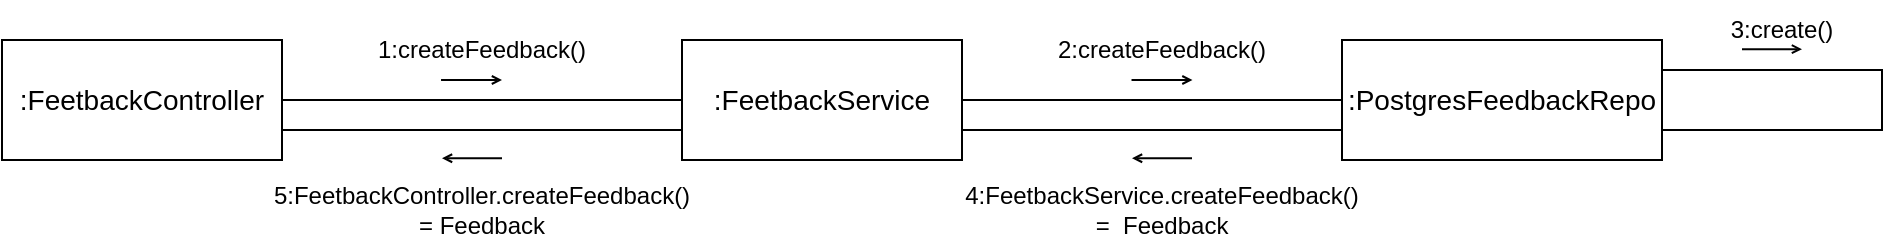 <mxfile version="22.1.5" type="device">
  <diagram name="Страница — 1" id="4zZFffurlrl-bASGn2sT">
    <mxGraphModel dx="1486" dy="776" grid="1" gridSize="10" guides="1" tooltips="1" connect="1" arrows="1" fold="1" page="1" pageScale="1" pageWidth="3300" pageHeight="2339" math="0" shadow="0">
      <root>
        <mxCell id="0" />
        <mxCell id="1" parent="0" />
        <mxCell id="2JCTQVkfjINHfoPqzNRB-9" style="edgeStyle=orthogonalEdgeStyle;rounded=0;orthogonalLoop=1;jettySize=auto;html=1;exitX=1;exitY=0.5;exitDx=0;exitDy=0;endArrow=none;endFill=0;" edge="1" parent="1" source="2JCTQVkfjINHfoPqzNRB-1" target="2JCTQVkfjINHfoPqzNRB-2">
          <mxGeometry relative="1" as="geometry" />
        </mxCell>
        <mxCell id="2JCTQVkfjINHfoPqzNRB-1" value="&lt;font style=&quot;font-size: 14px;&quot;&gt;:FeetbackController&lt;/font&gt;" style="rounded=0;whiteSpace=wrap;html=1;" vertex="1" parent="1">
          <mxGeometry x="130" y="810" width="140" height="60" as="geometry" />
        </mxCell>
        <mxCell id="2JCTQVkfjINHfoPqzNRB-10" style="edgeStyle=orthogonalEdgeStyle;rounded=0;orthogonalLoop=1;jettySize=auto;html=1;exitX=1;exitY=0.5;exitDx=0;exitDy=0;entryX=0;entryY=0.5;entryDx=0;entryDy=0;endArrow=none;endFill=0;" edge="1" parent="1" source="2JCTQVkfjINHfoPqzNRB-2" target="2JCTQVkfjINHfoPqzNRB-3">
          <mxGeometry relative="1" as="geometry" />
        </mxCell>
        <mxCell id="2JCTQVkfjINHfoPqzNRB-55" style="edgeStyle=orthogonalEdgeStyle;rounded=0;orthogonalLoop=1;jettySize=auto;html=1;exitX=0;exitY=0.75;exitDx=0;exitDy=0;entryX=1;entryY=0.75;entryDx=0;entryDy=0;endArrow=none;endFill=0;" edge="1" parent="1" source="2JCTQVkfjINHfoPqzNRB-2" target="2JCTQVkfjINHfoPqzNRB-1">
          <mxGeometry relative="1" as="geometry" />
        </mxCell>
        <mxCell id="2JCTQVkfjINHfoPqzNRB-2" value="&lt;font style=&quot;font-size: 14px;&quot;&gt;:FeetbackService&lt;/font&gt;" style="rounded=0;whiteSpace=wrap;html=1;" vertex="1" parent="1">
          <mxGeometry x="470" y="810" width="140" height="60" as="geometry" />
        </mxCell>
        <mxCell id="2JCTQVkfjINHfoPqzNRB-56" style="edgeStyle=orthogonalEdgeStyle;rounded=0;orthogonalLoop=1;jettySize=auto;html=1;exitX=0;exitY=0.75;exitDx=0;exitDy=0;entryX=1;entryY=0.75;entryDx=0;entryDy=0;endArrow=none;endFill=0;" edge="1" parent="1" source="2JCTQVkfjINHfoPqzNRB-3" target="2JCTQVkfjINHfoPqzNRB-2">
          <mxGeometry relative="1" as="geometry" />
        </mxCell>
        <mxCell id="2JCTQVkfjINHfoPqzNRB-3" value="&lt;font style=&quot;font-size: 14px;&quot;&gt;:PostgresFeedbackRepo&lt;/font&gt;" style="rounded=0;whiteSpace=wrap;html=1;" vertex="1" parent="1">
          <mxGeometry x="800" y="810" width="160" height="60" as="geometry" />
        </mxCell>
        <mxCell id="2JCTQVkfjINHfoPqzNRB-12" value="" style="endArrow=open;html=1;rounded=0;strokeWidth=1;jumpSize=6;startSize=4;endSize=3;endFill=0;" edge="1" parent="1">
          <mxGeometry width="50" height="50" relative="1" as="geometry">
            <mxPoint x="349.52" y="830" as="sourcePoint" />
            <mxPoint x="380" y="830" as="targetPoint" />
          </mxGeometry>
        </mxCell>
        <mxCell id="2JCTQVkfjINHfoPqzNRB-15" value="" style="endArrow=open;html=1;rounded=0;strokeWidth=1;jumpSize=6;startSize=4;endSize=3;endFill=0;" edge="1" parent="1">
          <mxGeometry width="50" height="50" relative="1" as="geometry">
            <mxPoint x="694.76" y="830" as="sourcePoint" />
            <mxPoint x="725.24" y="830" as="targetPoint" />
          </mxGeometry>
        </mxCell>
        <mxCell id="2JCTQVkfjINHfoPqzNRB-17" value="1:createFeedback()" style="text;html=1;strokeColor=none;fillColor=none;align=center;verticalAlign=middle;whiteSpace=wrap;rounded=0;" vertex="1" parent="1">
          <mxGeometry x="340.01" y="800" width="60" height="30" as="geometry" />
        </mxCell>
        <mxCell id="2JCTQVkfjINHfoPqzNRB-18" value="2:createFeedback()" style="text;html=1;strokeColor=none;fillColor=none;align=center;verticalAlign=middle;whiteSpace=wrap;rounded=0;" vertex="1" parent="1">
          <mxGeometry x="680" y="800" width="60" height="30" as="geometry" />
        </mxCell>
        <mxCell id="2JCTQVkfjINHfoPqzNRB-27" value="" style="endArrow=open;html=1;rounded=0;strokeWidth=1;jumpSize=6;startSize=4;endSize=3;endFill=0;" edge="1" parent="1">
          <mxGeometry width="50" height="50" relative="1" as="geometry">
            <mxPoint x="1000" y="814.57" as="sourcePoint" />
            <mxPoint x="1030" y="814.57" as="targetPoint" />
          </mxGeometry>
        </mxCell>
        <mxCell id="2JCTQVkfjINHfoPqzNRB-28" value="" style="endArrow=open;html=1;rounded=0;strokeWidth=1;jumpSize=6;startSize=4;endSize=3;endFill=0;" edge="1" parent="1">
          <mxGeometry width="50" height="50" relative="1" as="geometry">
            <mxPoint x="725" y="869.13" as="sourcePoint" />
            <mxPoint x="695" y="869.13" as="targetPoint" />
          </mxGeometry>
        </mxCell>
        <mxCell id="2JCTQVkfjINHfoPqzNRB-63" style="edgeStyle=orthogonalEdgeStyle;rounded=0;orthogonalLoop=1;jettySize=auto;html=1;exitX=1;exitY=0.25;exitDx=0;exitDy=0;entryX=1;entryY=0.75;entryDx=0;entryDy=0;endArrow=none;endFill=0;" edge="1" parent="1" source="2JCTQVkfjINHfoPqzNRB-3" target="2JCTQVkfjINHfoPqzNRB-3">
          <mxGeometry relative="1" as="geometry">
            <Array as="points">
              <mxPoint x="1070" y="825" />
              <mxPoint x="1070" y="855" />
            </Array>
          </mxGeometry>
        </mxCell>
        <mxCell id="2JCTQVkfjINHfoPqzNRB-64" value="3:create()" style="text;html=1;strokeColor=none;fillColor=none;align=center;verticalAlign=middle;whiteSpace=wrap;rounded=0;" vertex="1" parent="1">
          <mxGeometry x="990" y="790" width="60" height="30" as="geometry" />
        </mxCell>
        <mxCell id="2JCTQVkfjINHfoPqzNRB-65" value="" style="endArrow=open;html=1;rounded=0;strokeWidth=1;jumpSize=6;startSize=4;endSize=3;endFill=0;" edge="1" parent="1">
          <mxGeometry width="50" height="50" relative="1" as="geometry">
            <mxPoint x="380" y="869.13" as="sourcePoint" />
            <mxPoint x="350" y="869.13" as="targetPoint" />
          </mxGeometry>
        </mxCell>
        <mxCell id="2JCTQVkfjINHfoPqzNRB-66" value="4:FeetbackService.createFeedback() =&amp;nbsp; Feedback" style="text;html=1;strokeColor=none;fillColor=none;align=center;verticalAlign=middle;whiteSpace=wrap;rounded=0;" vertex="1" parent="1">
          <mxGeometry x="620" y="880" width="180" height="30" as="geometry" />
        </mxCell>
        <mxCell id="2JCTQVkfjINHfoPqzNRB-67" value="5:FeetbackController.createFeedback() = Feedback" style="text;html=1;strokeColor=none;fillColor=none;align=center;verticalAlign=middle;whiteSpace=wrap;rounded=0;" vertex="1" parent="1">
          <mxGeometry x="275.02" y="880" width="189.99" height="30" as="geometry" />
        </mxCell>
      </root>
    </mxGraphModel>
  </diagram>
</mxfile>
